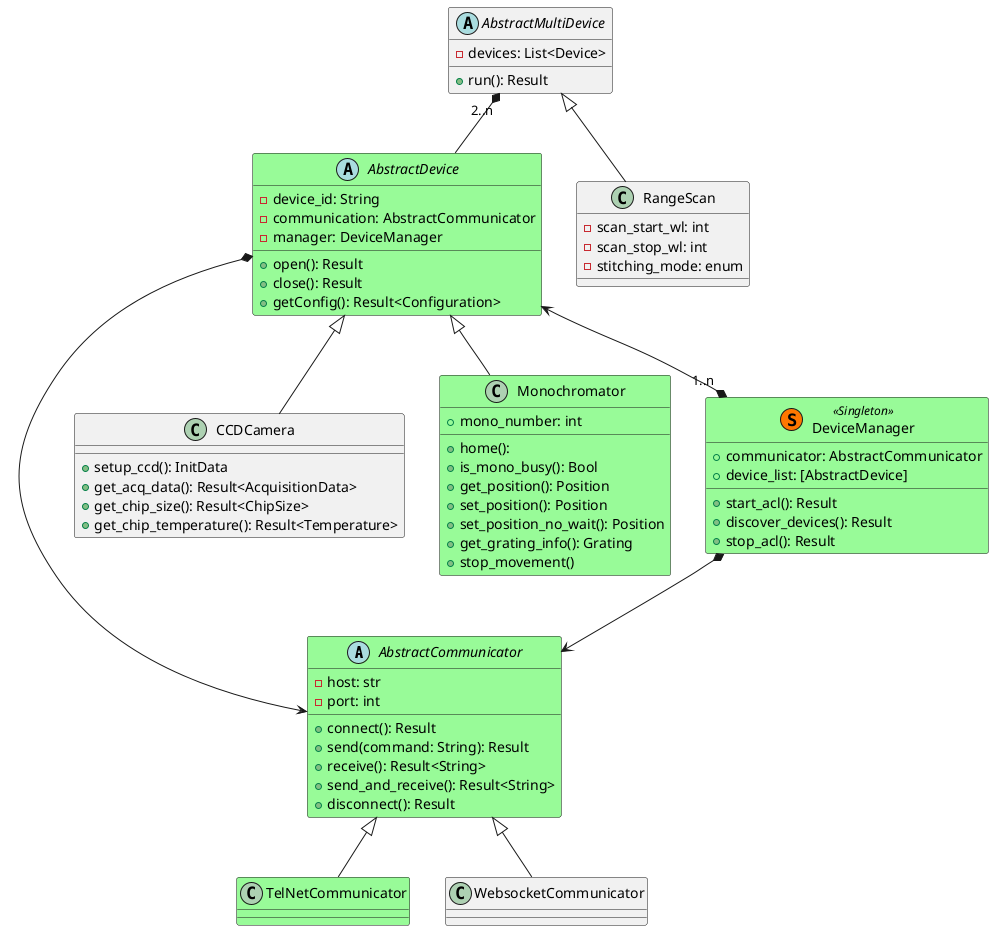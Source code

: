 @startuml
!define RECTANGLE class

abstract RECTANGLE AbstractCommunicator #palegreen {
    - host: str
    - port: int
    +connect(): Result
    +send(command: String): Result
    +receive(): Result<String>
    +send_and_receive(): Result<String>
    +disconnect(): Result
}

RECTANGLE TelNetCommunicator #palegreen {

}

RECTANGLE WebsocketCommunicator {

}

abstract RECTANGLE AbstractDevice #palegreen {
    +open(): Result
    +close(): Result
    +getConfig(): Result<Configuration>
    -device_id: String
    -communication: AbstractCommunicator
    -manager: DeviceManager
}

RECTANGLE CCDCamera {
    +setup_ccd(): InitData
    +get_acq_data(): Result<AcquisitionData>
    +get_chip_size(): Result<ChipSize>
    +get_chip_temperature(): Result<Temperature>
}

RECTANGLE Monochromator #palegreen {
    +mono_number: int
    +home():
    +is_mono_busy(): Bool
    +get_position(): Position
    +set_position(): Position
    +set_position_no_wait(): Position
    +get_grating_info(): Grating
    +stop_movement()
}

abstract RECTANGLE AbstractMultiDevice {
    +run(): Result
    -devices: List<Device>
}

RECTANGLE RangeScan {
    -scan_start_wl: int
    -scan_stop_wl: int
    -stitching_mode: enum
}

RECTANGLE DeviceManager << (S,#FF7700) Singleton >> #palegreen {
    +communicator: AbstractCommunicator
    +device_list: [AbstractDevice]
    +start_acl(): Result
    +discover_devices(): Result
    +stop_acl(): Result
}

AbstractCommunicator <|-- TelNetCommunicator
AbstractCommunicator <|-- WebsocketCommunicator
AbstractDevice <|-- CCDCamera
AbstractDevice <|-- Monochromator
AbstractMultiDevice <|-- RangeScan
AbstractMultiDevice "2..n" *-- AbstractDevice
AbstractDevice *--> AbstractCommunicator
AbstractDevice <--* "1..n" DeviceManager
DeviceManager *--> AbstractCommunicator

@enduml
